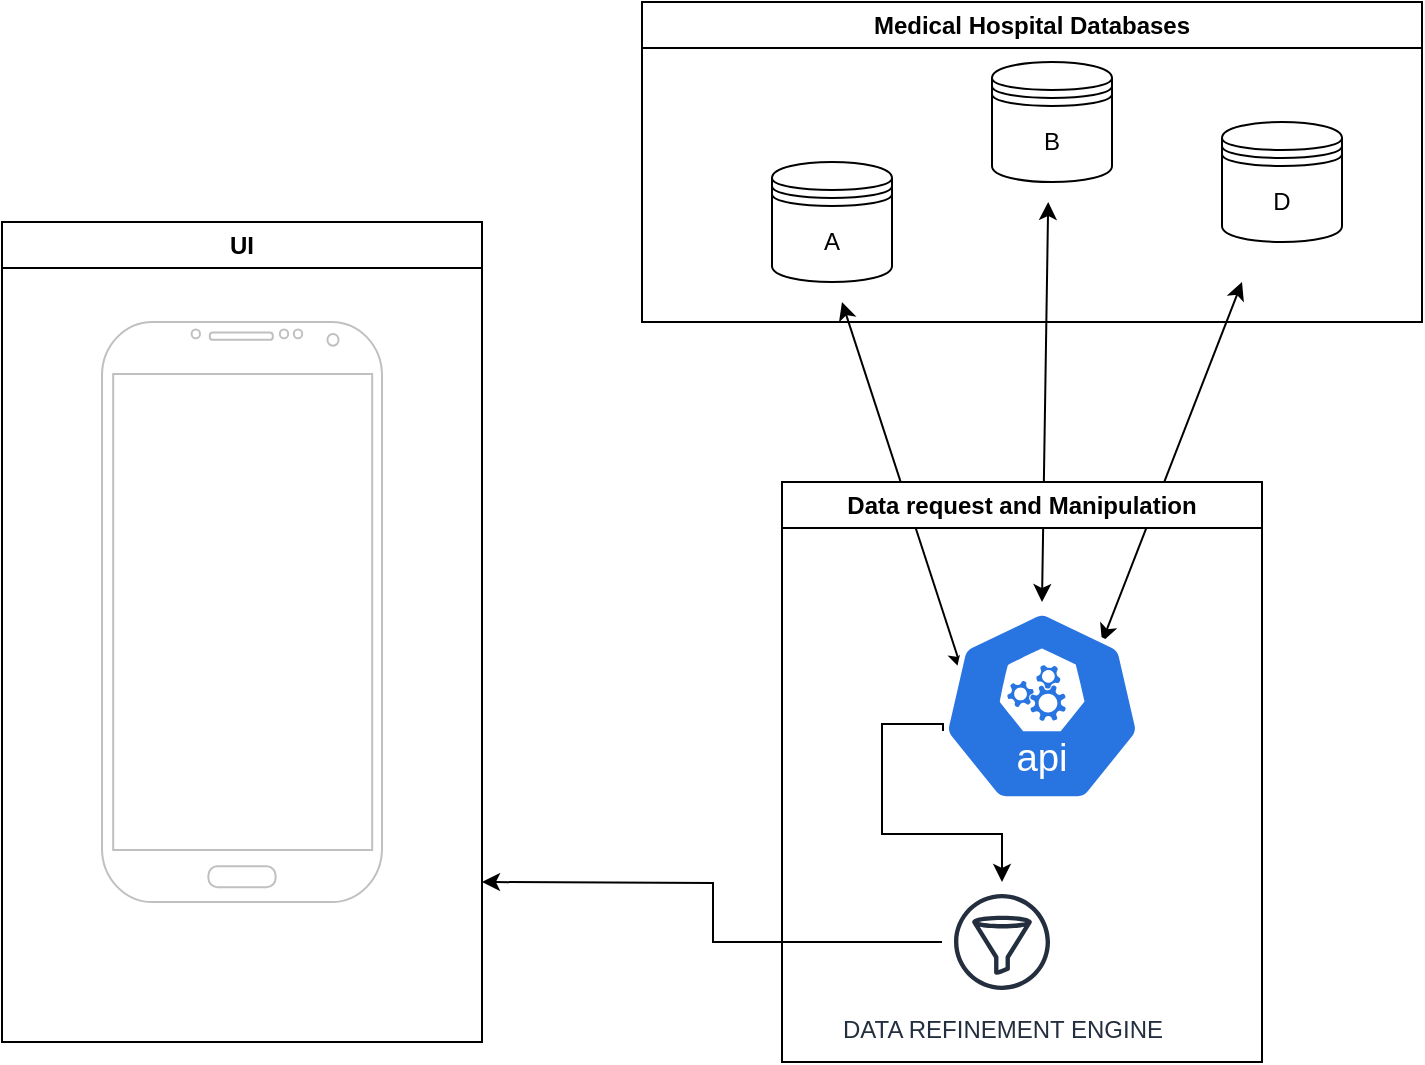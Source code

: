 <mxfile version="24.0.4" type="github">
  <diagram name="Page-1" id="XLwmSN0UQK06X4U0S-_Y">
    <mxGraphModel dx="809" dy="649" grid="1" gridSize="10" guides="1" tooltips="1" connect="1" arrows="1" fold="1" page="1" pageScale="1" pageWidth="850" pageHeight="1100" math="0" shadow="0">
      <root>
        <mxCell id="0" />
        <mxCell id="1" parent="0" />
        <mxCell id="LcDh1Mi-KcjK3sj3X1AR-7" value="UI" style="swimlane;whiteSpace=wrap;html=1;" vertex="1" parent="1">
          <mxGeometry x="50" y="260" width="240" height="410" as="geometry" />
        </mxCell>
        <mxCell id="LcDh1Mi-KcjK3sj3X1AR-1" value="" style="verticalLabelPosition=bottom;verticalAlign=top;html=1;shadow=0;dashed=0;strokeWidth=1;shape=mxgraph.android.phone2;strokeColor=#c0c0c0;" vertex="1" parent="LcDh1Mi-KcjK3sj3X1AR-7">
          <mxGeometry x="50" y="50" width="140" height="290" as="geometry" />
        </mxCell>
        <mxCell id="LcDh1Mi-KcjK3sj3X1AR-8" value="Medical Hospital Databases" style="swimlane;whiteSpace=wrap;html=1;" vertex="1" parent="1">
          <mxGeometry x="370" y="150" width="390" height="160" as="geometry" />
        </mxCell>
        <mxCell id="LcDh1Mi-KcjK3sj3X1AR-3" value="A" style="shape=datastore;whiteSpace=wrap;html=1;" vertex="1" parent="LcDh1Mi-KcjK3sj3X1AR-8">
          <mxGeometry x="65" y="80" width="60" height="60" as="geometry" />
        </mxCell>
        <mxCell id="LcDh1Mi-KcjK3sj3X1AR-23" value="" style="endArrow=classic;startArrow=classic;html=1;rounded=0;exitX=0.1;exitY=0.313;exitDx=0;exitDy=0;exitPerimeter=0;" edge="1" parent="LcDh1Mi-KcjK3sj3X1AR-8" source="LcDh1Mi-KcjK3sj3X1AR-2">
          <mxGeometry width="50" height="50" relative="1" as="geometry">
            <mxPoint x="150" y="270" as="sourcePoint" />
            <mxPoint x="100" y="150" as="targetPoint" />
          </mxGeometry>
        </mxCell>
        <mxCell id="LcDh1Mi-KcjK3sj3X1AR-33" value="" style="endArrow=classic;startArrow=classic;html=1;rounded=0;" edge="1" parent="LcDh1Mi-KcjK3sj3X1AR-8">
          <mxGeometry width="50" height="50" relative="1" as="geometry">
            <mxPoint x="200" y="300" as="sourcePoint" />
            <mxPoint x="203.1" y="100" as="targetPoint" />
          </mxGeometry>
        </mxCell>
        <mxCell id="LcDh1Mi-KcjK3sj3X1AR-4" value="B" style="shape=datastore;whiteSpace=wrap;html=1;" vertex="1" parent="LcDh1Mi-KcjK3sj3X1AR-8">
          <mxGeometry x="175" y="30" width="60" height="60" as="geometry" />
        </mxCell>
        <mxCell id="LcDh1Mi-KcjK3sj3X1AR-6" value="D" style="shape=datastore;whiteSpace=wrap;html=1;" vertex="1" parent="LcDh1Mi-KcjK3sj3X1AR-8">
          <mxGeometry x="290" y="60" width="60" height="60" as="geometry" />
        </mxCell>
        <mxCell id="LcDh1Mi-KcjK3sj3X1AR-35" value="" style="endArrow=classic;startArrow=classic;html=1;rounded=0;" edge="1" parent="1">
          <mxGeometry width="50" height="50" relative="1" as="geometry">
            <mxPoint x="600" y="470" as="sourcePoint" />
            <mxPoint x="670" y="290" as="targetPoint" />
          </mxGeometry>
        </mxCell>
        <mxCell id="LcDh1Mi-KcjK3sj3X1AR-29" value="Data request and Manipulation" style="swimlane;whiteSpace=wrap;html=1;startSize=23;" vertex="1" parent="1">
          <mxGeometry x="440" y="390" width="240" height="290" as="geometry" />
        </mxCell>
        <mxCell id="LcDh1Mi-KcjK3sj3X1AR-42" style="edgeStyle=orthogonalEdgeStyle;rounded=0;orthogonalLoop=1;jettySize=auto;html=1;" edge="1" parent="LcDh1Mi-KcjK3sj3X1AR-29" source="LcDh1Mi-KcjK3sj3X1AR-16">
          <mxGeometry relative="1" as="geometry">
            <mxPoint x="-150" y="200" as="targetPoint" />
          </mxGeometry>
        </mxCell>
        <mxCell id="LcDh1Mi-KcjK3sj3X1AR-16" value="DATA REFINEMENT ENGINE" style="sketch=0;outlineConnect=0;fontColor=#232F3E;gradientColor=none;strokeColor=#232F3E;fillColor=#ffffff;dashed=0;verticalLabelPosition=bottom;verticalAlign=top;align=center;html=1;fontSize=12;fontStyle=0;aspect=fixed;shape=mxgraph.aws4.resourceIcon;resIcon=mxgraph.aws4.filtering_rule;" vertex="1" parent="LcDh1Mi-KcjK3sj3X1AR-29">
          <mxGeometry x="80" y="200" width="60" height="60" as="geometry" />
        </mxCell>
        <mxCell id="LcDh1Mi-KcjK3sj3X1AR-2" value="" style="aspect=fixed;sketch=0;html=1;dashed=0;whitespace=wrap;fillColor=#2875E2;strokeColor=#ffffff;points=[[0.005,0.63,0],[0.1,0.2,0],[0.9,0.2,0],[0.5,0,0],[0.995,0.63,0],[0.72,0.99,0],[0.5,1,0],[0.28,0.99,0]];shape=mxgraph.kubernetes.icon2;kubernetesLabel=1;prIcon=api" vertex="1" parent="LcDh1Mi-KcjK3sj3X1AR-29">
          <mxGeometry x="80" y="64" width="100" height="96" as="geometry" />
        </mxCell>
        <mxCell id="LcDh1Mi-KcjK3sj3X1AR-40" style="edgeStyle=orthogonalEdgeStyle;rounded=0;orthogonalLoop=1;jettySize=auto;html=1;exitX=0.005;exitY=0.63;exitDx=0;exitDy=0;exitPerimeter=0;" edge="1" parent="LcDh1Mi-KcjK3sj3X1AR-29" source="LcDh1Mi-KcjK3sj3X1AR-2" target="LcDh1Mi-KcjK3sj3X1AR-16">
          <mxGeometry relative="1" as="geometry">
            <Array as="points">
              <mxPoint x="50" y="121" />
              <mxPoint x="50" y="176" />
              <mxPoint x="110" y="176" />
            </Array>
          </mxGeometry>
        </mxCell>
      </root>
    </mxGraphModel>
  </diagram>
</mxfile>
